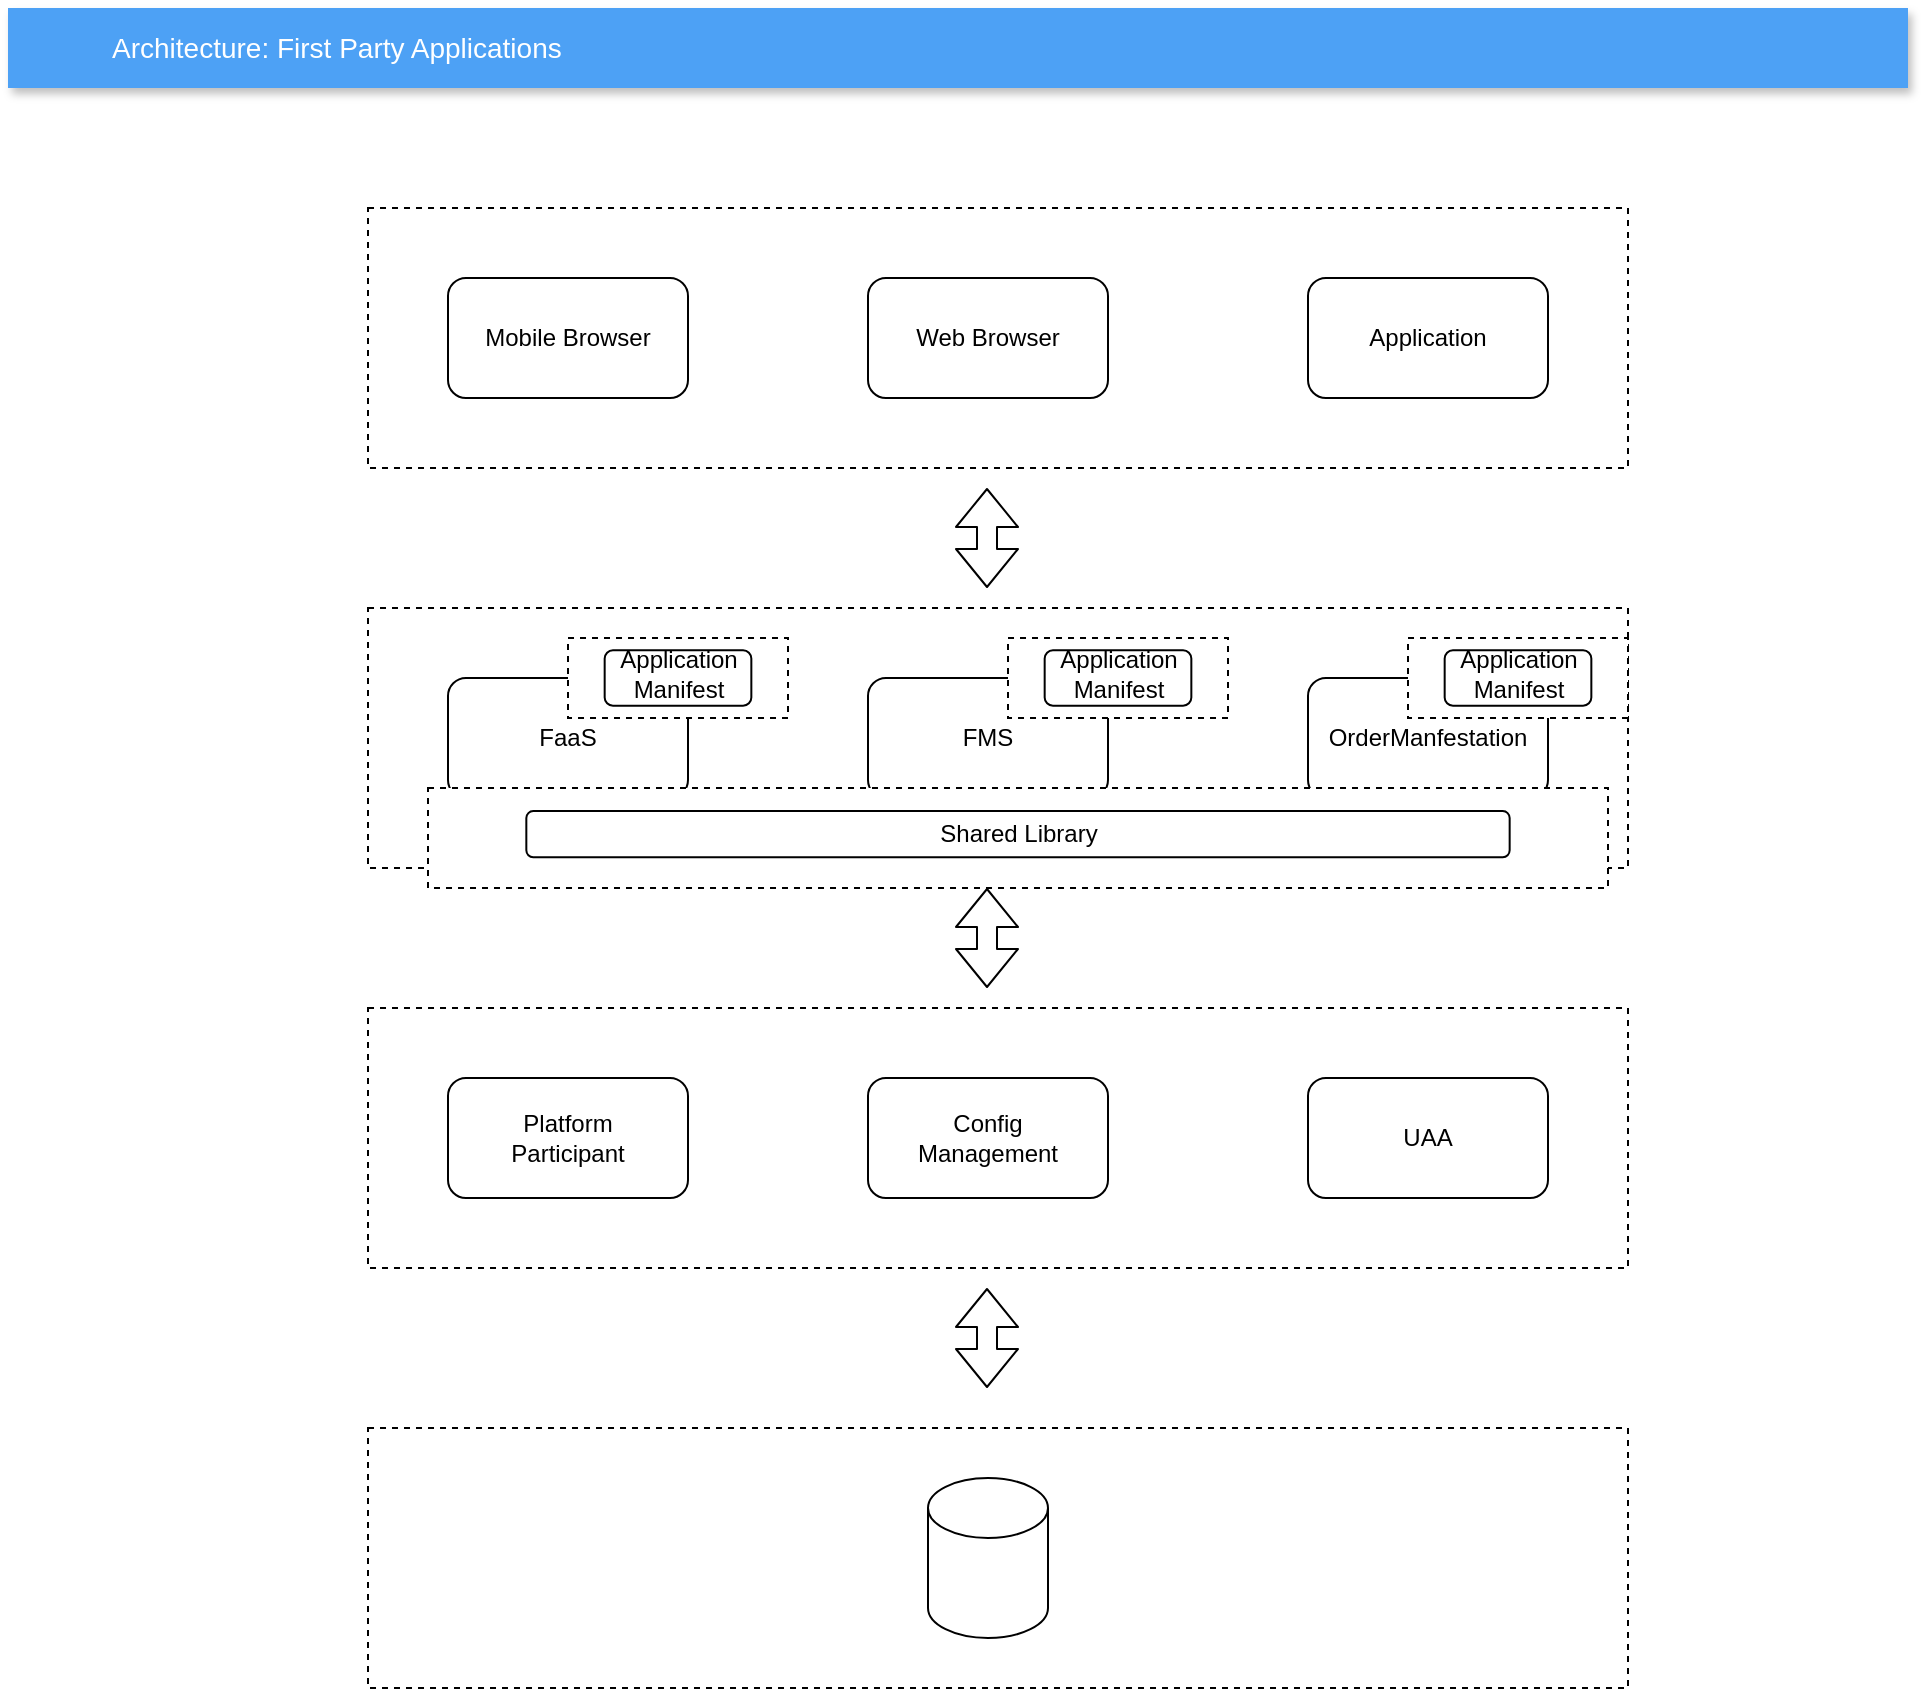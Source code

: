 <mxfile version="14.6.11" type="github">
  <diagram id="d1ab7348-05c3-a1e3-ca4d-12c340fd6b49" name="Page-1">
    <mxGraphModel dx="1350" dy="774" grid="1" gridSize="10" guides="1" tooltips="1" connect="1" arrows="1" fold="1" page="1" pageScale="1" pageWidth="1169" pageHeight="827" background="#ffffff" math="0" shadow="0">
      <root>
        <mxCell id="0" />
        <mxCell id="1" parent="0" />
        <mxCell id="9" value="Architecture: First Party Applications" style="fillColor=#4DA1F5;strokeColor=none;shadow=1;gradientColor=none;fontSize=14;align=left;spacingLeft=50;fontColor=#ffffff;html=1;" parent="1" vertex="1">
          <mxGeometry x="110" y="40" width="950" height="40" as="geometry" />
        </mxCell>
        <mxCell id="44_QHsM1Jb9pdZEY4SZs-172" value="" style="group" vertex="1" connectable="0" parent="1">
          <mxGeometry x="290" y="140" width="630" height="130" as="geometry" />
        </mxCell>
        <mxCell id="44_QHsM1Jb9pdZEY4SZs-164" value="" style="rounded=0;whiteSpace=wrap;html=1;dashed=1;" vertex="1" parent="44_QHsM1Jb9pdZEY4SZs-172">
          <mxGeometry width="630" height="130" as="geometry" />
        </mxCell>
        <mxCell id="44_QHsM1Jb9pdZEY4SZs-165" value="" style="rounded=1;whiteSpace=wrap;html=1;" vertex="1" parent="44_QHsM1Jb9pdZEY4SZs-172">
          <mxGeometry x="40" y="35" width="120" height="60" as="geometry" />
        </mxCell>
        <mxCell id="44_QHsM1Jb9pdZEY4SZs-166" value="" style="rounded=1;whiteSpace=wrap;html=1;" vertex="1" parent="44_QHsM1Jb9pdZEY4SZs-172">
          <mxGeometry x="250" y="35" width="120" height="60" as="geometry" />
        </mxCell>
        <mxCell id="44_QHsM1Jb9pdZEY4SZs-167" value="" style="rounded=1;whiteSpace=wrap;html=1;" vertex="1" parent="44_QHsM1Jb9pdZEY4SZs-172">
          <mxGeometry x="470" y="35" width="120" height="60" as="geometry" />
        </mxCell>
        <mxCell id="44_QHsM1Jb9pdZEY4SZs-168" value="Mobile Browser" style="text;html=1;strokeColor=none;fillColor=none;align=center;verticalAlign=middle;whiteSpace=wrap;rounded=0;" vertex="1" parent="44_QHsM1Jb9pdZEY4SZs-172">
          <mxGeometry x="55" y="55" width="90" height="20" as="geometry" />
        </mxCell>
        <mxCell id="44_QHsM1Jb9pdZEY4SZs-169" value="Web Browser" style="text;html=1;strokeColor=none;fillColor=none;align=center;verticalAlign=middle;whiteSpace=wrap;rounded=0;" vertex="1" parent="44_QHsM1Jb9pdZEY4SZs-172">
          <mxGeometry x="265" y="55" width="90" height="20" as="geometry" />
        </mxCell>
        <mxCell id="44_QHsM1Jb9pdZEY4SZs-171" value="Application" style="text;html=1;strokeColor=none;fillColor=none;align=center;verticalAlign=middle;whiteSpace=wrap;rounded=0;" vertex="1" parent="44_QHsM1Jb9pdZEY4SZs-172">
          <mxGeometry x="485" y="55" width="90" height="20" as="geometry" />
        </mxCell>
        <mxCell id="44_QHsM1Jb9pdZEY4SZs-173" value="" style="group" vertex="1" connectable="0" parent="1">
          <mxGeometry x="290" y="340" width="630" height="140" as="geometry" />
        </mxCell>
        <mxCell id="44_QHsM1Jb9pdZEY4SZs-174" value="" style="rounded=0;whiteSpace=wrap;html=1;dashed=1;" vertex="1" parent="44_QHsM1Jb9pdZEY4SZs-173">
          <mxGeometry width="630" height="130" as="geometry" />
        </mxCell>
        <mxCell id="44_QHsM1Jb9pdZEY4SZs-175" value="" style="rounded=1;whiteSpace=wrap;html=1;" vertex="1" parent="44_QHsM1Jb9pdZEY4SZs-173">
          <mxGeometry x="40" y="35" width="120" height="60" as="geometry" />
        </mxCell>
        <mxCell id="44_QHsM1Jb9pdZEY4SZs-176" value="" style="rounded=1;whiteSpace=wrap;html=1;" vertex="1" parent="44_QHsM1Jb9pdZEY4SZs-173">
          <mxGeometry x="250" y="35" width="120" height="60" as="geometry" />
        </mxCell>
        <mxCell id="44_QHsM1Jb9pdZEY4SZs-177" value="" style="rounded=1;whiteSpace=wrap;html=1;" vertex="1" parent="44_QHsM1Jb9pdZEY4SZs-173">
          <mxGeometry x="470" y="35" width="120" height="60" as="geometry" />
        </mxCell>
        <mxCell id="44_QHsM1Jb9pdZEY4SZs-178" value="FaaS" style="text;html=1;strokeColor=none;fillColor=none;align=center;verticalAlign=middle;whiteSpace=wrap;rounded=0;" vertex="1" parent="44_QHsM1Jb9pdZEY4SZs-173">
          <mxGeometry x="55" y="55" width="90" height="20" as="geometry" />
        </mxCell>
        <mxCell id="44_QHsM1Jb9pdZEY4SZs-179" value="FMS" style="text;html=1;strokeColor=none;fillColor=none;align=center;verticalAlign=middle;whiteSpace=wrap;rounded=0;" vertex="1" parent="44_QHsM1Jb9pdZEY4SZs-173">
          <mxGeometry x="265" y="55" width="90" height="20" as="geometry" />
        </mxCell>
        <mxCell id="44_QHsM1Jb9pdZEY4SZs-180" value="OrderManfestation" style="text;html=1;strokeColor=none;fillColor=none;align=center;verticalAlign=middle;whiteSpace=wrap;rounded=0;" vertex="1" parent="44_QHsM1Jb9pdZEY4SZs-173">
          <mxGeometry x="485" y="55" width="90" height="20" as="geometry" />
        </mxCell>
        <mxCell id="44_QHsM1Jb9pdZEY4SZs-209" value="" style="group" vertex="1" connectable="0" parent="44_QHsM1Jb9pdZEY4SZs-173">
          <mxGeometry x="30" y="90" width="590" height="50" as="geometry" />
        </mxCell>
        <mxCell id="44_QHsM1Jb9pdZEY4SZs-205" value="" style="rounded=0;whiteSpace=wrap;html=1;dashed=1;" vertex="1" parent="44_QHsM1Jb9pdZEY4SZs-209">
          <mxGeometry width="590" height="50" as="geometry" />
        </mxCell>
        <mxCell id="44_QHsM1Jb9pdZEY4SZs-206" value="" style="rounded=1;whiteSpace=wrap;html=1;" vertex="1" parent="44_QHsM1Jb9pdZEY4SZs-209">
          <mxGeometry x="49.167" y="11.538" width="491.667" height="23.077" as="geometry" />
        </mxCell>
        <mxCell id="44_QHsM1Jb9pdZEY4SZs-207" value="Shared Library" style="text;html=1;strokeColor=none;fillColor=none;align=center;verticalAlign=middle;whiteSpace=wrap;rounded=0;" vertex="1" parent="44_QHsM1Jb9pdZEY4SZs-209">
          <mxGeometry x="196.667" y="19.231" width="196.667" height="7.692" as="geometry" />
        </mxCell>
        <mxCell id="44_QHsM1Jb9pdZEY4SZs-226" value="" style="group" vertex="1" connectable="0" parent="44_QHsM1Jb9pdZEY4SZs-173">
          <mxGeometry x="100" y="15" width="110" height="40" as="geometry" />
        </mxCell>
        <mxCell id="44_QHsM1Jb9pdZEY4SZs-223" value="" style="rounded=0;whiteSpace=wrap;html=1;dashed=1;" vertex="1" parent="44_QHsM1Jb9pdZEY4SZs-226">
          <mxGeometry width="110" height="40" as="geometry" />
        </mxCell>
        <mxCell id="44_QHsM1Jb9pdZEY4SZs-224" value="" style="rounded=1;whiteSpace=wrap;html=1;" vertex="1" parent="44_QHsM1Jb9pdZEY4SZs-226">
          <mxGeometry x="18.333" y="6.154" width="73.333" height="27.692" as="geometry" />
        </mxCell>
        <mxCell id="44_QHsM1Jb9pdZEY4SZs-225" value="Application Manifest" style="text;html=1;strokeColor=none;fillColor=none;align=center;verticalAlign=middle;whiteSpace=wrap;rounded=0;" vertex="1" parent="44_QHsM1Jb9pdZEY4SZs-226">
          <mxGeometry x="36.667" y="15.385" width="36.667" height="6.154" as="geometry" />
        </mxCell>
        <mxCell id="44_QHsM1Jb9pdZEY4SZs-228" value="" style="group" vertex="1" connectable="0" parent="44_QHsM1Jb9pdZEY4SZs-173">
          <mxGeometry x="320" y="15" width="110" height="40" as="geometry" />
        </mxCell>
        <mxCell id="44_QHsM1Jb9pdZEY4SZs-229" value="" style="rounded=0;whiteSpace=wrap;html=1;dashed=1;" vertex="1" parent="44_QHsM1Jb9pdZEY4SZs-228">
          <mxGeometry width="110" height="40" as="geometry" />
        </mxCell>
        <mxCell id="44_QHsM1Jb9pdZEY4SZs-230" value="" style="rounded=1;whiteSpace=wrap;html=1;" vertex="1" parent="44_QHsM1Jb9pdZEY4SZs-228">
          <mxGeometry x="18.333" y="6.154" width="73.333" height="27.692" as="geometry" />
        </mxCell>
        <mxCell id="44_QHsM1Jb9pdZEY4SZs-231" value="Application Manifest" style="text;html=1;strokeColor=none;fillColor=none;align=center;verticalAlign=middle;whiteSpace=wrap;rounded=0;" vertex="1" parent="44_QHsM1Jb9pdZEY4SZs-228">
          <mxGeometry x="36.667" y="15.385" width="36.667" height="6.154" as="geometry" />
        </mxCell>
        <mxCell id="44_QHsM1Jb9pdZEY4SZs-240" value="" style="group" vertex="1" connectable="0" parent="44_QHsM1Jb9pdZEY4SZs-173">
          <mxGeometry x="520" y="15" width="110" height="40" as="geometry" />
        </mxCell>
        <mxCell id="44_QHsM1Jb9pdZEY4SZs-241" value="" style="rounded=0;whiteSpace=wrap;html=1;dashed=1;" vertex="1" parent="44_QHsM1Jb9pdZEY4SZs-240">
          <mxGeometry width="110" height="40" as="geometry" />
        </mxCell>
        <mxCell id="44_QHsM1Jb9pdZEY4SZs-242" value="" style="rounded=1;whiteSpace=wrap;html=1;" vertex="1" parent="44_QHsM1Jb9pdZEY4SZs-240">
          <mxGeometry x="18.333" y="6.154" width="73.333" height="27.692" as="geometry" />
        </mxCell>
        <mxCell id="44_QHsM1Jb9pdZEY4SZs-243" value="Application Manifest" style="text;html=1;strokeColor=none;fillColor=none;align=center;verticalAlign=middle;whiteSpace=wrap;rounded=0;" vertex="1" parent="44_QHsM1Jb9pdZEY4SZs-240">
          <mxGeometry x="36.667" y="15.385" width="36.667" height="6.154" as="geometry" />
        </mxCell>
        <mxCell id="44_QHsM1Jb9pdZEY4SZs-181" value="" style="group" vertex="1" connectable="0" parent="1">
          <mxGeometry x="290" y="540" width="630" height="130" as="geometry" />
        </mxCell>
        <mxCell id="44_QHsM1Jb9pdZEY4SZs-182" value="" style="rounded=0;whiteSpace=wrap;html=1;dashed=1;" vertex="1" parent="44_QHsM1Jb9pdZEY4SZs-181">
          <mxGeometry width="630" height="130" as="geometry" />
        </mxCell>
        <mxCell id="44_QHsM1Jb9pdZEY4SZs-183" value="" style="rounded=1;whiteSpace=wrap;html=1;" vertex="1" parent="44_QHsM1Jb9pdZEY4SZs-181">
          <mxGeometry x="40" y="35" width="120" height="60" as="geometry" />
        </mxCell>
        <mxCell id="44_QHsM1Jb9pdZEY4SZs-184" value="" style="rounded=1;whiteSpace=wrap;html=1;" vertex="1" parent="44_QHsM1Jb9pdZEY4SZs-181">
          <mxGeometry x="250" y="35" width="120" height="60" as="geometry" />
        </mxCell>
        <mxCell id="44_QHsM1Jb9pdZEY4SZs-185" value="" style="rounded=1;whiteSpace=wrap;html=1;" vertex="1" parent="44_QHsM1Jb9pdZEY4SZs-181">
          <mxGeometry x="470" y="35" width="120" height="60" as="geometry" />
        </mxCell>
        <mxCell id="44_QHsM1Jb9pdZEY4SZs-186" value="Platform Participant" style="text;html=1;strokeColor=none;fillColor=none;align=center;verticalAlign=middle;whiteSpace=wrap;rounded=0;" vertex="1" parent="44_QHsM1Jb9pdZEY4SZs-181">
          <mxGeometry x="55" y="55" width="90" height="20" as="geometry" />
        </mxCell>
        <mxCell id="44_QHsM1Jb9pdZEY4SZs-187" value="&lt;span&gt;Config Management&lt;/span&gt;" style="text;html=1;strokeColor=none;fillColor=none;align=center;verticalAlign=middle;whiteSpace=wrap;rounded=0;" vertex="1" parent="44_QHsM1Jb9pdZEY4SZs-181">
          <mxGeometry x="265" y="55" width="90" height="20" as="geometry" />
        </mxCell>
        <mxCell id="44_QHsM1Jb9pdZEY4SZs-188" value="UAA" style="text;html=1;strokeColor=none;fillColor=none;align=center;verticalAlign=middle;whiteSpace=wrap;rounded=0;" vertex="1" parent="44_QHsM1Jb9pdZEY4SZs-181">
          <mxGeometry x="485" y="55" width="90" height="20" as="geometry" />
        </mxCell>
        <mxCell id="44_QHsM1Jb9pdZEY4SZs-190" value="" style="rounded=0;whiteSpace=wrap;html=1;dashed=1;" vertex="1" parent="1">
          <mxGeometry x="290" y="750" width="630" height="130" as="geometry" />
        </mxCell>
        <mxCell id="44_QHsM1Jb9pdZEY4SZs-197" value="" style="shape=cylinder3;whiteSpace=wrap;html=1;boundedLbl=1;backgroundOutline=1;size=15;" vertex="1" parent="1">
          <mxGeometry x="570" y="775" width="60" height="80" as="geometry" />
        </mxCell>
        <mxCell id="44_QHsM1Jb9pdZEY4SZs-200" value="" style="shape=flexArrow;endArrow=classic;startArrow=classic;html=1;" edge="1" parent="1">
          <mxGeometry width="100" height="100" relative="1" as="geometry">
            <mxPoint x="599.5" y="330" as="sourcePoint" />
            <mxPoint x="599.5" y="280" as="targetPoint" />
          </mxGeometry>
        </mxCell>
        <mxCell id="44_QHsM1Jb9pdZEY4SZs-203" value="" style="shape=flexArrow;endArrow=classic;startArrow=classic;html=1;" edge="1" parent="1">
          <mxGeometry width="100" height="100" relative="1" as="geometry">
            <mxPoint x="599.5" y="530" as="sourcePoint" />
            <mxPoint x="599.5" y="480" as="targetPoint" />
          </mxGeometry>
        </mxCell>
        <mxCell id="44_QHsM1Jb9pdZEY4SZs-204" value="" style="shape=flexArrow;endArrow=classic;startArrow=classic;html=1;" edge="1" parent="1">
          <mxGeometry width="100" height="100" relative="1" as="geometry">
            <mxPoint x="599.5" y="730" as="sourcePoint" />
            <mxPoint x="599.5" y="680" as="targetPoint" />
          </mxGeometry>
        </mxCell>
      </root>
    </mxGraphModel>
  </diagram>
</mxfile>
